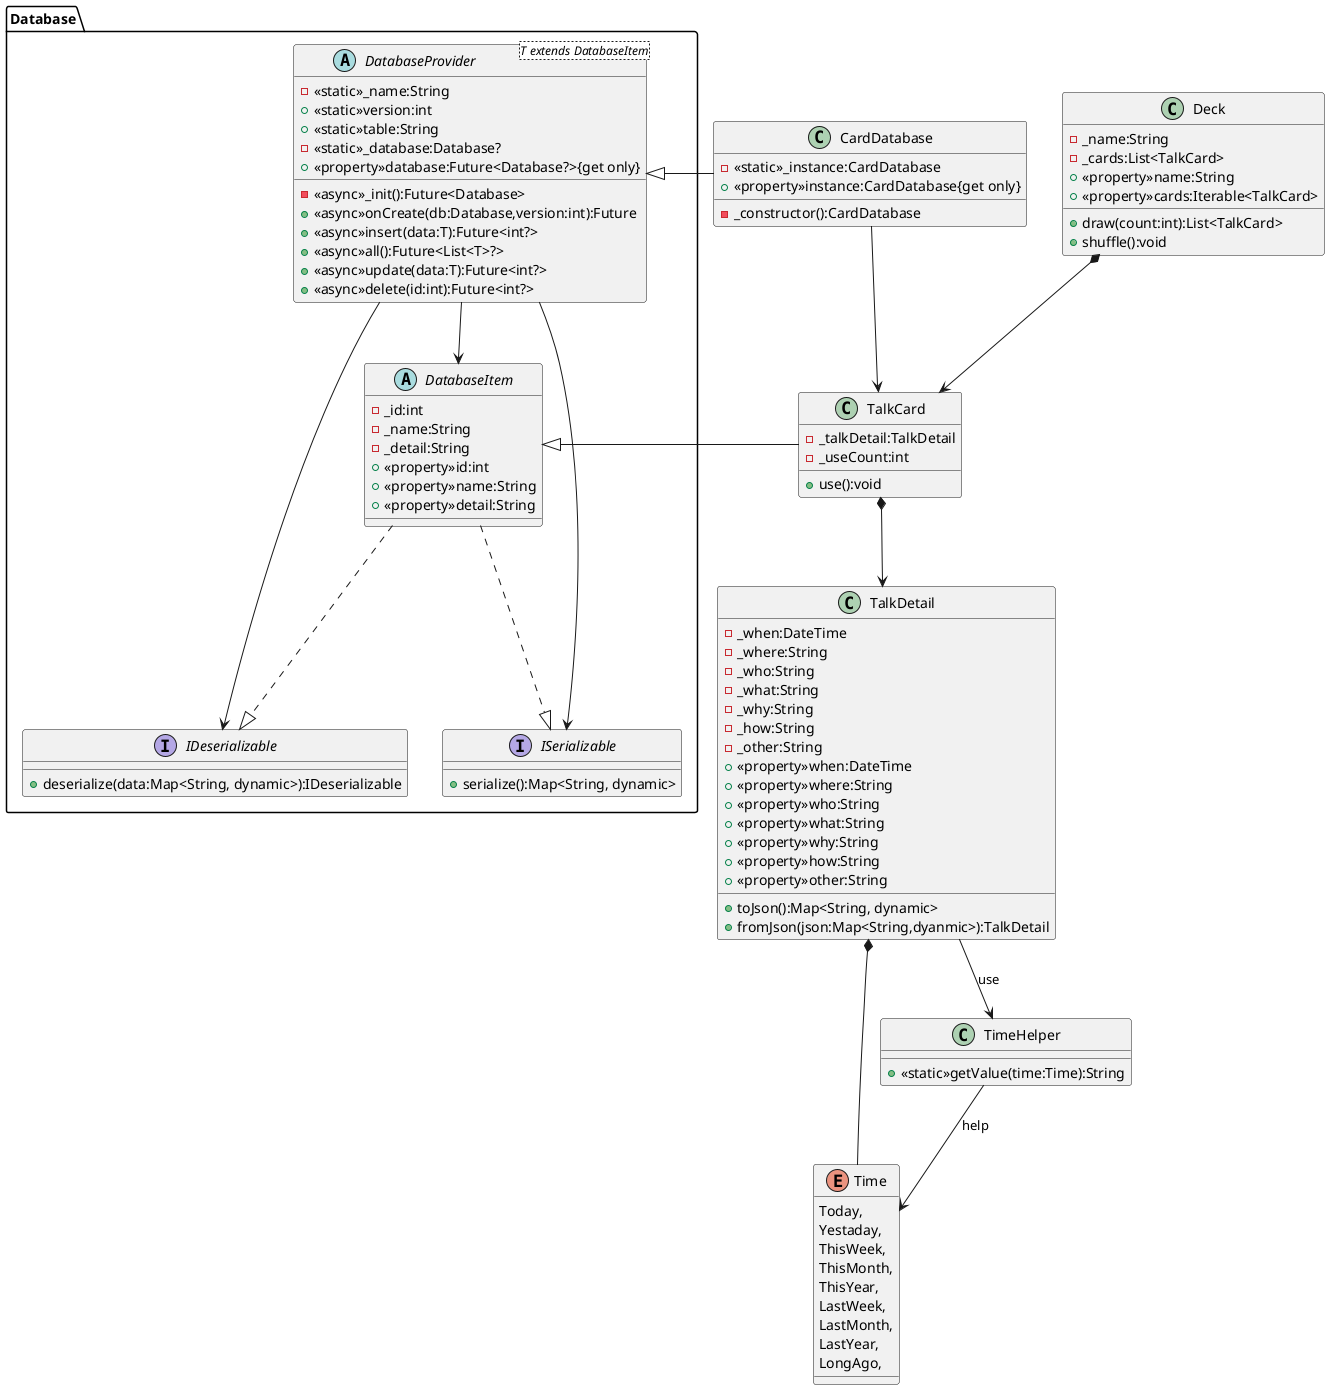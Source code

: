 @startuml Conversation deck cards
package Database
{
    abstract DatabaseItem
    {
        -_id:int
        -_name:String
        -_detail:String
        +<<property>>id:int
        +<<property>>name:String
        +<<property>>detail:String
    }
    abstract DatabaseProvider<T extends DatabaseItem>
    {
        -<<static>>_name:String
        +<<static>>version:int
        +<<static>>table:String
        -<<static>>_database:Database?
        +<<property>>database:Future<Database?>{get only}
        -<<async>>_init():Future<Database>
        +<<async>>onCreate(db:Database,version:int):Future
        +<<async>>insert(data:T):Future<int?>
        +<<async>>all():Future<List<T>?>
        +<<async>>update(data:T):Future<int?>
        +<<async>>delete(id:int):Future<int?>
    }
    interface IDeserializable
    {
        +deserialize(data:Map<String, dynamic>):IDeserializable
    }
    interface ISerializable
    {
        +serialize():Map<String, dynamic>
    }
}
class CardDatabase
{
    -<<static>>_instance:CardDatabase
    +<<property>>instance:CardDatabase{get only}
    -_constructor():CardDatabase
}
class Deck
{
    -_name:String
    -_cards:List<TalkCard>
    +<<property>>name:String
    +<<property>>cards:Iterable<TalkCard>
    +draw(count:int):List<TalkCard>
    +shuffle():void
}
class TalkCard
{
    -_talkDetail:TalkDetail
    -_useCount:int
    +use():void
}
class TalkDetail
{
    -_when:DateTime
    -_where:String
    -_who:String
    -_what:String
    -_why:String
    -_how:String
    -_other:String
    +<<property>>when:DateTime
    +<<property>>where:String
    +<<property>>who:String
    +<<property>>what:String
    +<<property>>why:String
    +<<property>>how:String
    +<<property>>other:String
    +toJson():Map<String, dynamic>
    +fromJson(json:Map<String,dyanmic>):TalkDetail
}
enum Time
{
    Today,
    Yestaday,
    ThisWeek,
    ThisMonth,
    ThisYear,
    LastWeek,
    LastMonth,
    LastYear,
    LongAgo,
}
class TimeHelper
{
    +<<static>>getValue(time:Time):String
}

DatabaseItem ..|> ISerializable
DatabaseItem ..|> IDeserializable

DatabaseProvider --> DatabaseItem
DatabaseProvider --> ISerializable
DatabaseProvider --> IDeserializable
CardDatabase --> TalkCard

CardDatabase -left-|> DatabaseProvider
TalkCard -left-|> DatabaseItem
TimeHelper --> Time :help
TalkDetail --> TimeHelper : use

TalkDetail *-- Time

TalkCard *--> TalkDetail
Deck *--> TalkCard

@enduml